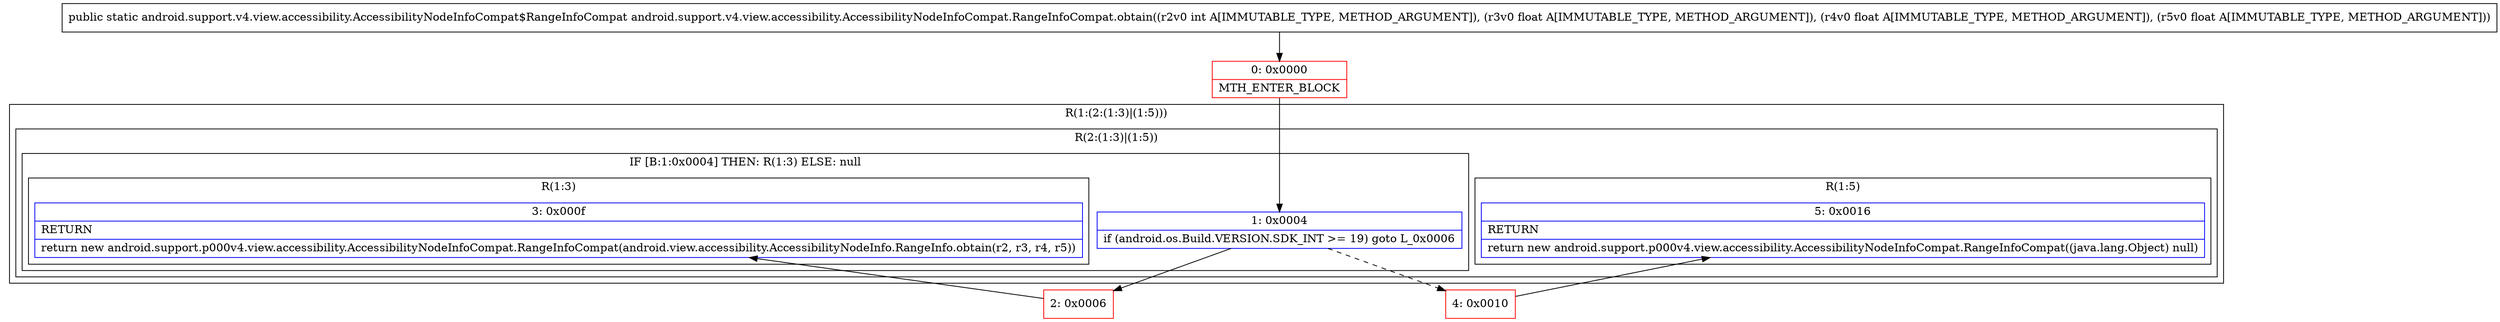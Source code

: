 digraph "CFG forandroid.support.v4.view.accessibility.AccessibilityNodeInfoCompat.RangeInfoCompat.obtain(IFFF)Landroid\/support\/v4\/view\/accessibility\/AccessibilityNodeInfoCompat$RangeInfoCompat;" {
subgraph cluster_Region_351893365 {
label = "R(1:(2:(1:3)|(1:5)))";
node [shape=record,color=blue];
subgraph cluster_Region_1618539640 {
label = "R(2:(1:3)|(1:5))";
node [shape=record,color=blue];
subgraph cluster_IfRegion_185992446 {
label = "IF [B:1:0x0004] THEN: R(1:3) ELSE: null";
node [shape=record,color=blue];
Node_1 [shape=record,label="{1\:\ 0x0004|if (android.os.Build.VERSION.SDK_INT \>= 19) goto L_0x0006\l}"];
subgraph cluster_Region_487019117 {
label = "R(1:3)";
node [shape=record,color=blue];
Node_3 [shape=record,label="{3\:\ 0x000f|RETURN\l|return new android.support.p000v4.view.accessibility.AccessibilityNodeInfoCompat.RangeInfoCompat(android.view.accessibility.AccessibilityNodeInfo.RangeInfo.obtain(r2, r3, r4, r5))\l}"];
}
}
subgraph cluster_Region_1109052519 {
label = "R(1:5)";
node [shape=record,color=blue];
Node_5 [shape=record,label="{5\:\ 0x0016|RETURN\l|return new android.support.p000v4.view.accessibility.AccessibilityNodeInfoCompat.RangeInfoCompat((java.lang.Object) null)\l}"];
}
}
}
Node_0 [shape=record,color=red,label="{0\:\ 0x0000|MTH_ENTER_BLOCK\l}"];
Node_2 [shape=record,color=red,label="{2\:\ 0x0006}"];
Node_4 [shape=record,color=red,label="{4\:\ 0x0010}"];
MethodNode[shape=record,label="{public static android.support.v4.view.accessibility.AccessibilityNodeInfoCompat$RangeInfoCompat android.support.v4.view.accessibility.AccessibilityNodeInfoCompat.RangeInfoCompat.obtain((r2v0 int A[IMMUTABLE_TYPE, METHOD_ARGUMENT]), (r3v0 float A[IMMUTABLE_TYPE, METHOD_ARGUMENT]), (r4v0 float A[IMMUTABLE_TYPE, METHOD_ARGUMENT]), (r5v0 float A[IMMUTABLE_TYPE, METHOD_ARGUMENT])) }"];
MethodNode -> Node_0;
Node_1 -> Node_2;
Node_1 -> Node_4[style=dashed];
Node_0 -> Node_1;
Node_2 -> Node_3;
Node_4 -> Node_5;
}


